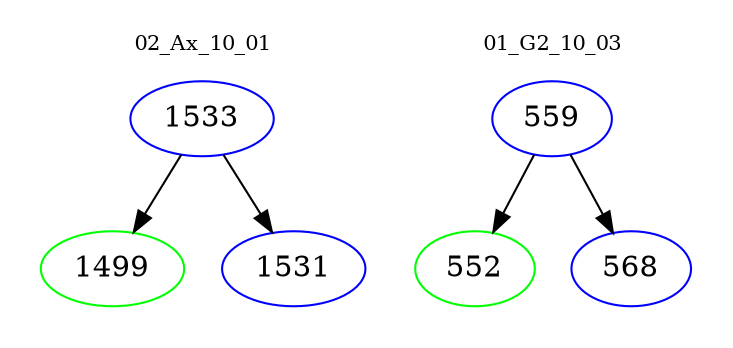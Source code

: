 digraph{
subgraph cluster_0 {
color = white
label = "02_Ax_10_01";
fontsize=10;
T0_1533 [label="1533", color="blue"]
T0_1533 -> T0_1499 [color="black"]
T0_1499 [label="1499", color="green"]
T0_1533 -> T0_1531 [color="black"]
T0_1531 [label="1531", color="blue"]
}
subgraph cluster_1 {
color = white
label = "01_G2_10_03";
fontsize=10;
T1_559 [label="559", color="blue"]
T1_559 -> T1_552 [color="black"]
T1_552 [label="552", color="green"]
T1_559 -> T1_568 [color="black"]
T1_568 [label="568", color="blue"]
}
}

